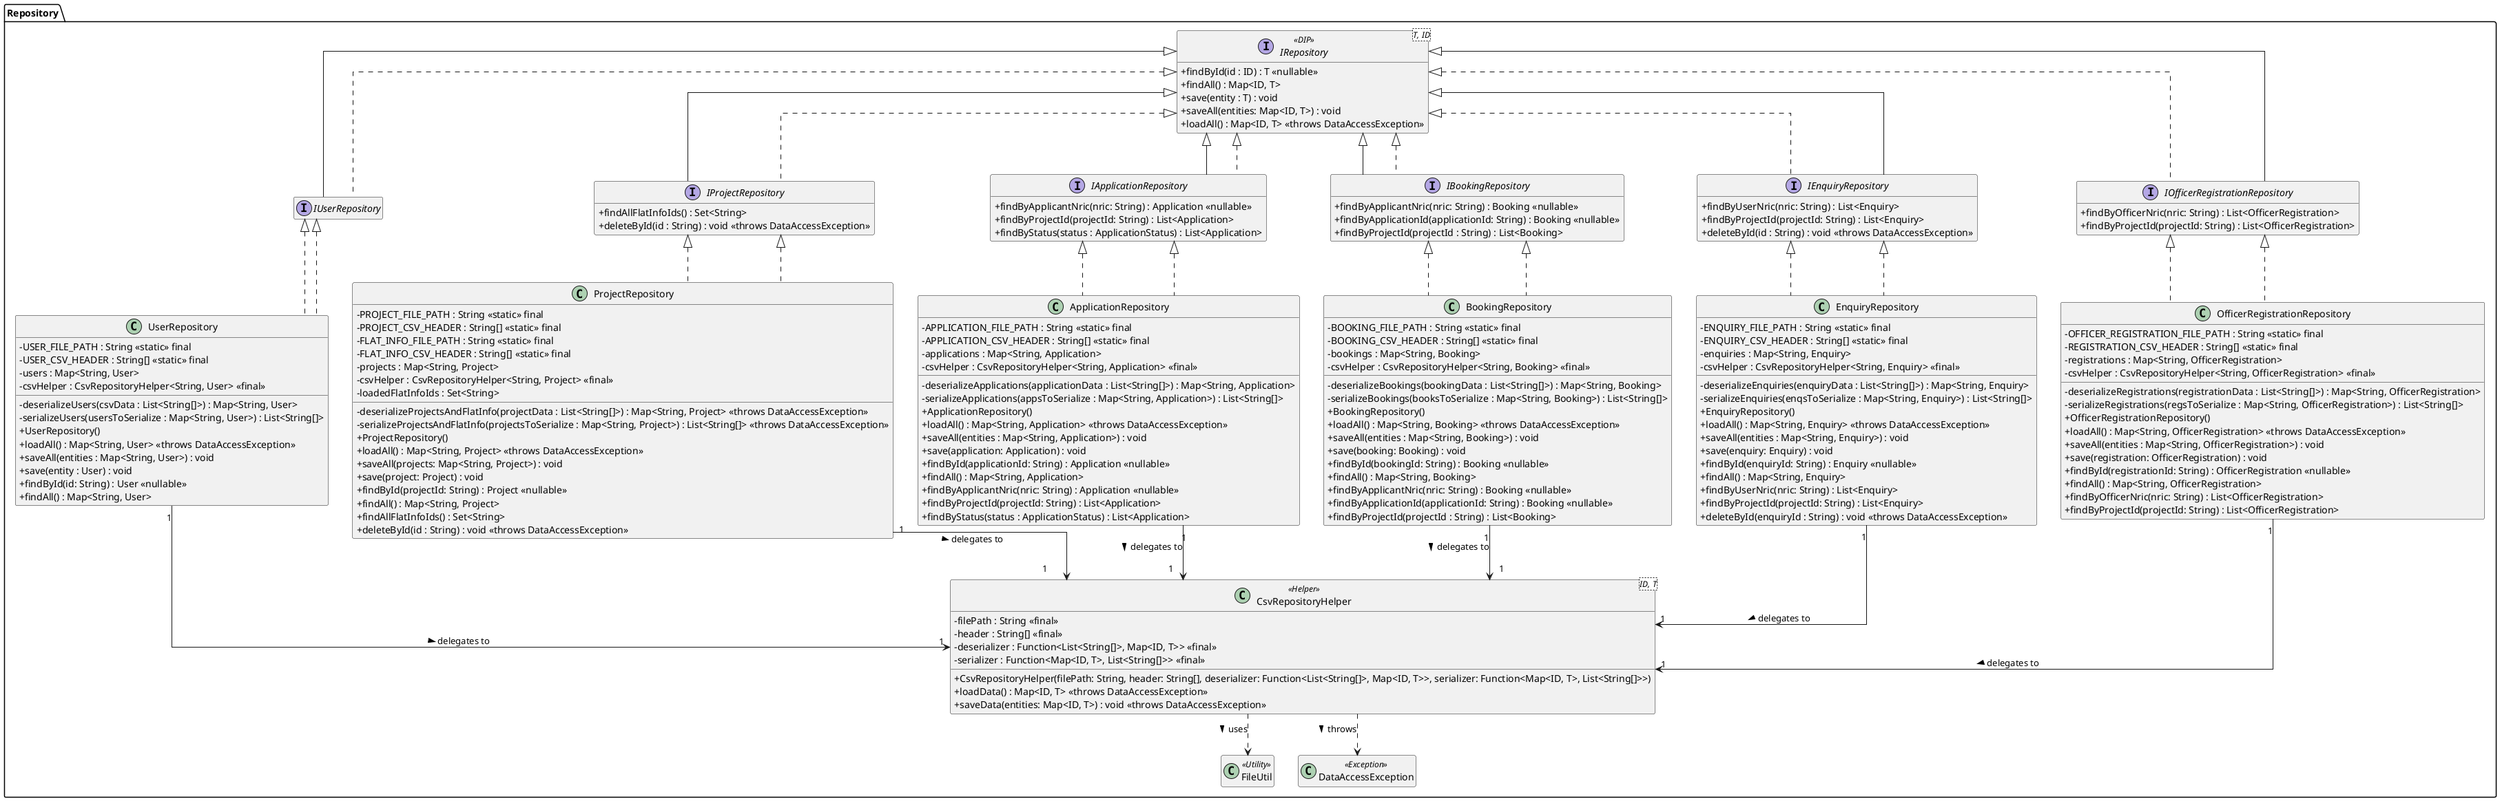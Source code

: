 @startuml repositories

' --- Settings ---
skinparam classAttributeIconSize 0
hide empty members
skinparam packageStyle rect
skinparam linetype ortho

' --- Repository Package ---
package Repository <<Folder>> {

    ' --- Helper Class ---
    class CsvRepositoryHelper<ID, T> <<Helper>> {
        - filePath : String <<final>>
        - header : String[] <<final>>
        - deserializer : Function<List<String[]>, Map<ID, T>> <<final>>
        - serializer : Function<Map<ID, T>, List<String[]>> <<final>>
        + CsvRepositoryHelper(filePath: String, header: String[], deserializer: Function<List<String[]>, Map<ID, T>>, serializer: Function<Map<ID, T>, List<String[]>>)
        + loadData() : Map<ID, T> <<throws DataAccessException>>
        + saveData(entities: Map<ID, T>) : void <<throws DataAccessException>>
    }
    ' Dependency: CsvRepositoryHelper uses FileUtil from the Utility package (conceptual)
    ' CsvRepositoryHelper ..> FileUtil : uses >
    ' Dependency: CsvRepositoryHelper throws DataAccessException (conceptual)
    ' CsvRepositoryHelper ..> DataAccessException : throws >

    interface IRepository<T, ID> <<DIP>> {
        + findById(id : ID) : T <<nullable>>
        + findAll() : Map<ID, T>
        + save(entity : T) : void
        + saveAll(entities: Map<ID, T>) : void
        + loadAll() : Map<ID, T> <<throws DataAccessException>>
    }

    interface IUserRepository extends IRepository<User, String> {
    }

    interface IProjectRepository extends IRepository<Project, String> {
        + findAllFlatInfoIds() : Set<String>
        + deleteById(id : String) : void <<throws DataAccessException>>
    }

    interface IApplicationRepository extends IRepository<Application, String> {
        + findByApplicantNric(nric: String) : Application <<nullable>>
        + findByProjectId(projectId: String) : List<Application>
        + findByStatus(status : ApplicationStatus) : List<Application>
    }

    interface IBookingRepository extends IRepository<Booking, String> {
        + findByApplicantNric(nric: String) : Booking <<nullable>>
        + findByApplicationId(applicationId: String) : Booking <<nullable>>
        + findByProjectId(projectId : String) : List<Booking>
    }

    interface IEnquiryRepository extends IRepository<Enquiry, String> {
        + findByUserNric(nric: String) : List<Enquiry>
        + findByProjectId(projectId: String) : List<Enquiry>
        + deleteById(id : String) : void <<throws DataAccessException>>
    }

    interface IOfficerRegistrationRepository extends IRepository<OfficerRegistration, String> {
        + findByOfficerNric(nric: String) : List<OfficerRegistration>
        + findByProjectId(projectId: String) : List<OfficerRegistration>
    }

    class UserRepository implements IUserRepository {
        - USER_FILE_PATH : String <<static>> final
        - USER_CSV_HEADER : String[] <<static>> final
        - users : Map<String, User>
        - csvHelper : CsvRepositoryHelper<String, User> <<final>>
        - deserializeUsers(csvData : List<String[]>) : Map<String, User>
        - serializeUsers(usersToSerialize : Map<String, User>) : List<String[]>
        + UserRepository()
        + loadAll() : Map<String, User> <<throws DataAccessException>>
        + saveAll(entities : Map<String, User>) : void
        + save(entity : User) : void
        + findById(id: String) : User <<nullable>>
        + findAll() : Map<String, User>
    }

    class ProjectRepository implements IProjectRepository {
        - PROJECT_FILE_PATH : String <<static>> final
        - PROJECT_CSV_HEADER : String[] <<static>> final
        - FLAT_INFO_FILE_PATH : String <<static>> final
        - FLAT_INFO_CSV_HEADER : String[] <<static>> final
        - projects : Map<String, Project>
        - csvHelper : CsvRepositoryHelper<String, Project> <<final>>
        - loadedFlatInfoIds : Set<String>
        - deserializeProjectsAndFlatInfo(projectData : List<String[]>) : Map<String, Project> <<throws DataAccessException>>
        - serializeProjectsAndFlatInfo(projectsToSerialize : Map<String, Project>) : List<String[]> <<throws DataAccessException>>
        + ProjectRepository()
        + loadAll() : Map<String, Project> <<throws DataAccessException>>
        + saveAll(projects: Map<String, Project>) : void
        + save(project: Project) : void
        + findById(projectId: String) : Project <<nullable>>
        + findAll() : Map<String, Project>
        + findAllFlatInfoIds() : Set<String>
        + deleteById(id : String) : void <<throws DataAccessException>>
    }

    class ApplicationRepository implements IApplicationRepository {
        - APPLICATION_FILE_PATH : String <<static>> final
        - APPLICATION_CSV_HEADER : String[] <<static>> final
        - applications : Map<String, Application>
        - csvHelper : CsvRepositoryHelper<String, Application> <<final>>
        - deserializeApplications(applicationData : List<String[]>) : Map<String, Application>
        - serializeApplications(appsToSerialize : Map<String, Application>) : List<String[]>
        + ApplicationRepository()
        + loadAll() : Map<String, Application> <<throws DataAccessException>>
        + saveAll(entities : Map<String, Application>) : void
        + save(application: Application) : void
        + findById(applicationId: String) : Application <<nullable>>
        + findAll() : Map<String, Application>
        + findByApplicantNric(nric: String) : Application <<nullable>>
        + findByProjectId(projectId: String) : List<Application>
        + findByStatus(status : ApplicationStatus) : List<Application>
    }

    class BookingRepository implements IBookingRepository {
        - BOOKING_FILE_PATH : String <<static>> final
        - BOOKING_CSV_HEADER : String[] <<static>> final
        - bookings : Map<String, Booking>
        - csvHelper : CsvRepositoryHelper<String, Booking> <<final>>
        - deserializeBookings(bookingData : List<String[]>) : Map<String, Booking>
        - serializeBookings(booksToSerialize : Map<String, Booking>) : List<String[]>
        + BookingRepository()
        + loadAll() : Map<String, Booking> <<throws DataAccessException>>
        + saveAll(entities : Map<String, Booking>) : void
        + save(booking: Booking) : void
        + findById(bookingId: String) : Booking <<nullable>>
        + findAll() : Map<String, Booking>
        + findByApplicantNric(nric: String) : Booking <<nullable>>
        + findByApplicationId(applicationId: String) : Booking <<nullable>>
        + findByProjectId(projectId : String) : List<Booking>
    }

    class EnquiryRepository implements IEnquiryRepository {
        - ENQUIRY_FILE_PATH : String <<static>> final
        - ENQUIRY_CSV_HEADER : String[] <<static>> final
        - enquiries : Map<String, Enquiry>
        - csvHelper : CsvRepositoryHelper<String, Enquiry> <<final>>
        - deserializeEnquiries(enquiryData : List<String[]>) : Map<String, Enquiry>
        - serializeEnquiries(enqsToSerialize : Map<String, Enquiry>) : List<String[]>
        + EnquiryRepository()
        + loadAll() : Map<String, Enquiry> <<throws DataAccessException>>
        + saveAll(entities : Map<String, Enquiry>) : void
        + save(enquiry: Enquiry) : void
        + findById(enquiryId: String) : Enquiry <<nullable>>
        + findAll() : Map<String, Enquiry>
        + findByUserNric(nric: String) : List<Enquiry>
        + findByProjectId(projectId: String) : List<Enquiry>
        + deleteById(enquiryId : String) : void <<throws DataAccessException>>
    }

    class OfficerRegistrationRepository implements IOfficerRegistrationRepository {
        - OFFICER_REGISTRATION_FILE_PATH : String <<static>> final
        - REGISTRATION_CSV_HEADER : String[] <<static>> final
        - registrations : Map<String, OfficerRegistration>
        - csvHelper : CsvRepositoryHelper<String, OfficerRegistration> <<final>>
        - deserializeRegistrations(registrationData : List<String[]>) : Map<String, OfficerRegistration> 
        - serializeRegistrations(regsToSerialize : Map<String, OfficerRegistration>) : List<String[]>
        + OfficerRegistrationRepository()
        + loadAll() : Map<String, OfficerRegistration> <<throws DataAccessException>>
        + saveAll(entities : Map<String, OfficerRegistration>) : void
        + save(registration: OfficerRegistration) : void
        + findById(registrationId: String) : OfficerRegistration <<nullable>>
        + findAll() : Map<String, OfficerRegistration>
        + findByOfficerNric(nric: String) : List<OfficerRegistration>
        + findByProjectId(projectId: String) : List<OfficerRegistration>
    }

    ' --- Utility / Exception Placeholders ---
    class FileUtil <<Utility>>
    class DataAccessException <<Exception>>

    ' --- Relationships ---

    ' Inheritance / Realization
    IRepository <|.. IUserRepository
    IRepository <|.. IProjectRepository
    IRepository <|.. IApplicationRepository
    IRepository <|.. IBookingRepository
    IRepository <|.. IEnquiryRepository
    IRepository <|.. IOfficerRegistrationRepository

    IUserRepository <|.. UserRepository
    IProjectRepository <|.. ProjectRepository
    IApplicationRepository <|.. ApplicationRepository
    IBookingRepository <|.. BookingRepository
    IEnquiryRepository <|.. EnquiryRepository
    IOfficerRegistrationRepository <|.. OfficerRegistrationRepository

    ' Association (Repository uses Helper)
    UserRepository                "1" --> "1" CsvRepositoryHelper : delegates to >
    ProjectRepository             "1" --> "1" CsvRepositoryHelper : delegates to >
    ApplicationRepository         "1" --> "1" CsvRepositoryHelper : delegates to >
    BookingRepository             "1" --> "1" CsvRepositoryHelper : delegates to >
    EnquiryRepository             "1" --> "1" CsvRepositoryHelper : delegates to >
    OfficerRegistrationRepository "1" --> "1" CsvRepositoryHelper : delegates to >

    ' Dependencies
    CsvRepositoryHelper ..> FileUtil : uses >
    CsvRepositoryHelper ..> DataAccessException : throws >
}

@enduml